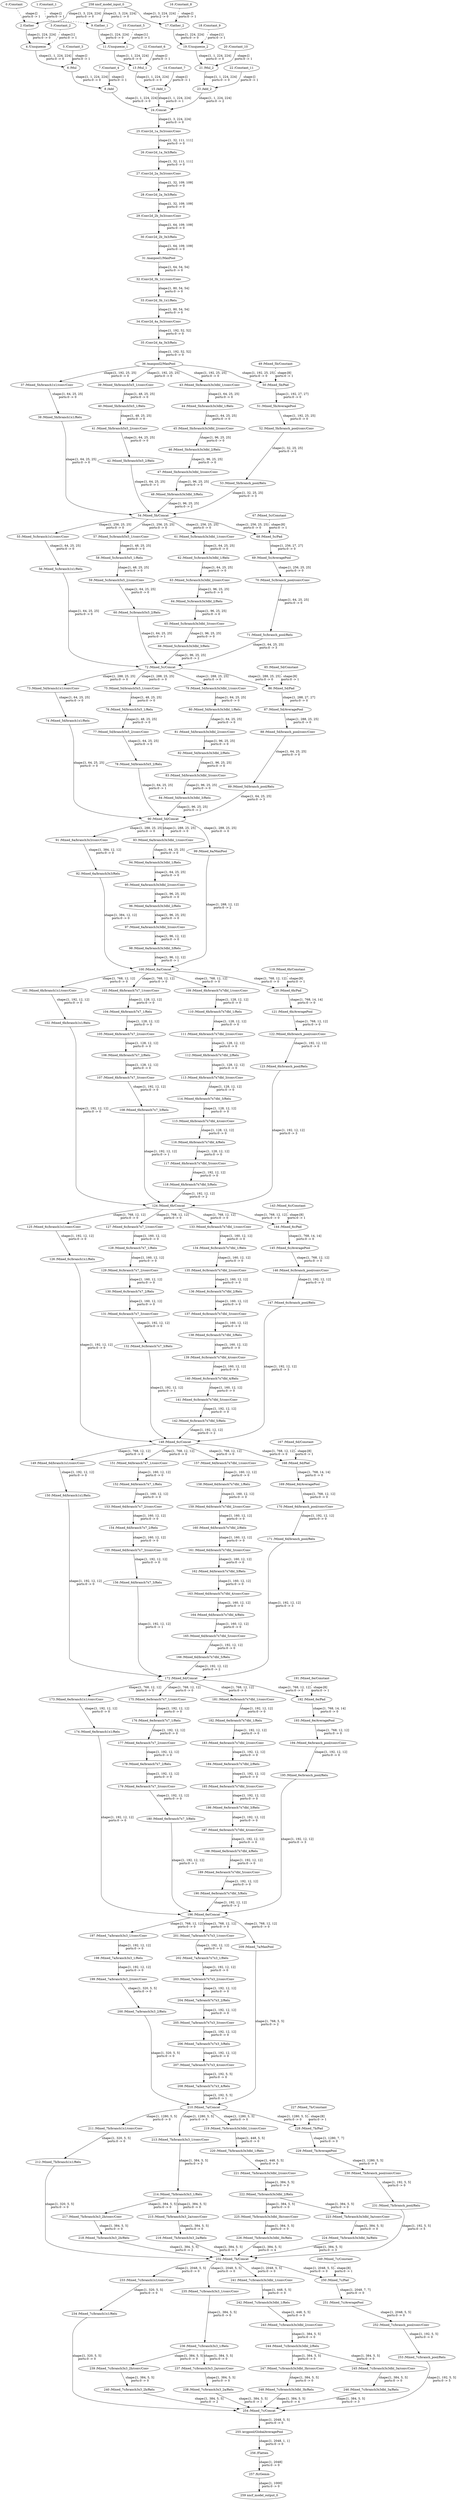 strict digraph  {
"0 /Constant" [id=0, type=Constant];
"1 /Constant_1" [id=1, type=Constant];
"2 /Gather" [id=2, type=Gather];
"3 /Constant_2" [id=3, type=Constant];
"4 /Unsqueeze" [id=4, type=Unsqueeze];
"5 /Constant_3" [id=5, type=Constant];
"6 /Mul" [id=6, type=Mul];
"7 /Constant_4" [id=7, type=Constant];
"8 /Add" [id=8, type=Add];
"9 /Gather_1" [id=9, type=Gather];
"10 /Constant_5" [id=10, type=Constant];
"11 /Unsqueeze_1" [id=11, type=Unsqueeze];
"12 /Constant_6" [id=12, type=Constant];
"13 /Mul_1" [id=13, type=Mul];
"14 /Constant_7" [id=14, type=Constant];
"15 /Add_1" [id=15, type=Add];
"16 /Constant_8" [id=16, type=Constant];
"17 /Gather_2" [id=17, type=Gather];
"18 /Constant_9" [id=18, type=Constant];
"19 /Unsqueeze_2" [id=19, type=Unsqueeze];
"20 /Constant_10" [id=20, type=Constant];
"21 /Mul_2" [id=21, type=Mul];
"22 /Constant_11" [id=22, type=Constant];
"23 /Add_2" [id=23, type=Add];
"24 /Concat" [id=24, type=Concat];
"25 /Conv2d_1a_3x3/conv/Conv" [id=25, type=Conv];
"26 /Conv2d_1a_3x3/Relu" [id=26, type=Relu];
"27 /Conv2d_2a_3x3/conv/Conv" [id=27, type=Conv];
"28 /Conv2d_2a_3x3/Relu" [id=28, type=Relu];
"29 /Conv2d_2b_3x3/conv/Conv" [id=29, type=Conv];
"30 /Conv2d_2b_3x3/Relu" [id=30, type=Relu];
"31 /maxpool1/MaxPool" [id=31, type=MaxPool];
"32 /Conv2d_3b_1x1/conv/Conv" [id=32, type=Conv];
"33 /Conv2d_3b_1x1/Relu" [id=33, type=Relu];
"34 /Conv2d_4a_3x3/conv/Conv" [id=34, type=Conv];
"35 /Conv2d_4a_3x3/Relu" [id=35, type=Relu];
"36 /maxpool2/MaxPool" [id=36, type=MaxPool];
"37 /Mixed_5b/branch1x1/conv/Conv" [id=37, type=Conv];
"38 /Mixed_5b/branch1x1/Relu" [id=38, type=Relu];
"39 /Mixed_5b/branch5x5_1/conv/Conv" [id=39, type=Conv];
"40 /Mixed_5b/branch5x5_1/Relu" [id=40, type=Relu];
"41 /Mixed_5b/branch5x5_2/conv/Conv" [id=41, type=Conv];
"42 /Mixed_5b/branch5x5_2/Relu" [id=42, type=Relu];
"43 /Mixed_5b/branch3x3dbl_1/conv/Conv" [id=43, type=Conv];
"44 /Mixed_5b/branch3x3dbl_1/Relu" [id=44, type=Relu];
"45 /Mixed_5b/branch3x3dbl_2/conv/Conv" [id=45, type=Conv];
"46 /Mixed_5b/branch3x3dbl_2/Relu" [id=46, type=Relu];
"47 /Mixed_5b/branch3x3dbl_3/conv/Conv" [id=47, type=Conv];
"48 /Mixed_5b/branch3x3dbl_3/Relu" [id=48, type=Relu];
"49 /Mixed_5b/Constant" [id=49, type=Constant];
"50 /Mixed_5b/Pad" [id=50, type=Pad];
"51 /Mixed_5b/AveragePool" [id=51, type=AveragePool];
"52 /Mixed_5b/branch_pool/conv/Conv" [id=52, type=Conv];
"53 /Mixed_5b/branch_pool/Relu" [id=53, type=Relu];
"54 /Mixed_5b/Concat" [id=54, type=Concat];
"55 /Mixed_5c/branch1x1/conv/Conv" [id=55, type=Conv];
"56 /Mixed_5c/branch1x1/Relu" [id=56, type=Relu];
"57 /Mixed_5c/branch5x5_1/conv/Conv" [id=57, type=Conv];
"58 /Mixed_5c/branch5x5_1/Relu" [id=58, type=Relu];
"59 /Mixed_5c/branch5x5_2/conv/Conv" [id=59, type=Conv];
"60 /Mixed_5c/branch5x5_2/Relu" [id=60, type=Relu];
"61 /Mixed_5c/branch3x3dbl_1/conv/Conv" [id=61, type=Conv];
"62 /Mixed_5c/branch3x3dbl_1/Relu" [id=62, type=Relu];
"63 /Mixed_5c/branch3x3dbl_2/conv/Conv" [id=63, type=Conv];
"64 /Mixed_5c/branch3x3dbl_2/Relu" [id=64, type=Relu];
"65 /Mixed_5c/branch3x3dbl_3/conv/Conv" [id=65, type=Conv];
"66 /Mixed_5c/branch3x3dbl_3/Relu" [id=66, type=Relu];
"67 /Mixed_5c/Constant" [id=67, type=Constant];
"68 /Mixed_5c/Pad" [id=68, type=Pad];
"69 /Mixed_5c/AveragePool" [id=69, type=AveragePool];
"70 /Mixed_5c/branch_pool/conv/Conv" [id=70, type=Conv];
"71 /Mixed_5c/branch_pool/Relu" [id=71, type=Relu];
"72 /Mixed_5c/Concat" [id=72, type=Concat];
"73 /Mixed_5d/branch1x1/conv/Conv" [id=73, type=Conv];
"74 /Mixed_5d/branch1x1/Relu" [id=74, type=Relu];
"75 /Mixed_5d/branch5x5_1/conv/Conv" [id=75, type=Conv];
"76 /Mixed_5d/branch5x5_1/Relu" [id=76, type=Relu];
"77 /Mixed_5d/branch5x5_2/conv/Conv" [id=77, type=Conv];
"78 /Mixed_5d/branch5x5_2/Relu" [id=78, type=Relu];
"79 /Mixed_5d/branch3x3dbl_1/conv/Conv" [id=79, type=Conv];
"80 /Mixed_5d/branch3x3dbl_1/Relu" [id=80, type=Relu];
"81 /Mixed_5d/branch3x3dbl_2/conv/Conv" [id=81, type=Conv];
"82 /Mixed_5d/branch3x3dbl_2/Relu" [id=82, type=Relu];
"83 /Mixed_5d/branch3x3dbl_3/conv/Conv" [id=83, type=Conv];
"84 /Mixed_5d/branch3x3dbl_3/Relu" [id=84, type=Relu];
"85 /Mixed_5d/Constant" [id=85, type=Constant];
"86 /Mixed_5d/Pad" [id=86, type=Pad];
"87 /Mixed_5d/AveragePool" [id=87, type=AveragePool];
"88 /Mixed_5d/branch_pool/conv/Conv" [id=88, type=Conv];
"89 /Mixed_5d/branch_pool/Relu" [id=89, type=Relu];
"90 /Mixed_5d/Concat" [id=90, type=Concat];
"91 /Mixed_6a/branch3x3/conv/Conv" [id=91, type=Conv];
"92 /Mixed_6a/branch3x3/Relu" [id=92, type=Relu];
"93 /Mixed_6a/branch3x3dbl_1/conv/Conv" [id=93, type=Conv];
"94 /Mixed_6a/branch3x3dbl_1/Relu" [id=94, type=Relu];
"95 /Mixed_6a/branch3x3dbl_2/conv/Conv" [id=95, type=Conv];
"96 /Mixed_6a/branch3x3dbl_2/Relu" [id=96, type=Relu];
"97 /Mixed_6a/branch3x3dbl_3/conv/Conv" [id=97, type=Conv];
"98 /Mixed_6a/branch3x3dbl_3/Relu" [id=98, type=Relu];
"99 /Mixed_6a/MaxPool" [id=99, type=MaxPool];
"100 /Mixed_6a/Concat" [id=100, type=Concat];
"101 /Mixed_6b/branch1x1/conv/Conv" [id=101, type=Conv];
"102 /Mixed_6b/branch1x1/Relu" [id=102, type=Relu];
"103 /Mixed_6b/branch7x7_1/conv/Conv" [id=103, type=Conv];
"104 /Mixed_6b/branch7x7_1/Relu" [id=104, type=Relu];
"105 /Mixed_6b/branch7x7_2/conv/Conv" [id=105, type=Conv];
"106 /Mixed_6b/branch7x7_2/Relu" [id=106, type=Relu];
"107 /Mixed_6b/branch7x7_3/conv/Conv" [id=107, type=Conv];
"108 /Mixed_6b/branch7x7_3/Relu" [id=108, type=Relu];
"109 /Mixed_6b/branch7x7dbl_1/conv/Conv" [id=109, type=Conv];
"110 /Mixed_6b/branch7x7dbl_1/Relu" [id=110, type=Relu];
"111 /Mixed_6b/branch7x7dbl_2/conv/Conv" [id=111, type=Conv];
"112 /Mixed_6b/branch7x7dbl_2/Relu" [id=112, type=Relu];
"113 /Mixed_6b/branch7x7dbl_3/conv/Conv" [id=113, type=Conv];
"114 /Mixed_6b/branch7x7dbl_3/Relu" [id=114, type=Relu];
"115 /Mixed_6b/branch7x7dbl_4/conv/Conv" [id=115, type=Conv];
"116 /Mixed_6b/branch7x7dbl_4/Relu" [id=116, type=Relu];
"117 /Mixed_6b/branch7x7dbl_5/conv/Conv" [id=117, type=Conv];
"118 /Mixed_6b/branch7x7dbl_5/Relu" [id=118, type=Relu];
"119 /Mixed_6b/Constant" [id=119, type=Constant];
"120 /Mixed_6b/Pad" [id=120, type=Pad];
"121 /Mixed_6b/AveragePool" [id=121, type=AveragePool];
"122 /Mixed_6b/branch_pool/conv/Conv" [id=122, type=Conv];
"123 /Mixed_6b/branch_pool/Relu" [id=123, type=Relu];
"124 /Mixed_6b/Concat" [id=124, type=Concat];
"125 /Mixed_6c/branch1x1/conv/Conv" [id=125, type=Conv];
"126 /Mixed_6c/branch1x1/Relu" [id=126, type=Relu];
"127 /Mixed_6c/branch7x7_1/conv/Conv" [id=127, type=Conv];
"128 /Mixed_6c/branch7x7_1/Relu" [id=128, type=Relu];
"129 /Mixed_6c/branch7x7_2/conv/Conv" [id=129, type=Conv];
"130 /Mixed_6c/branch7x7_2/Relu" [id=130, type=Relu];
"131 /Mixed_6c/branch7x7_3/conv/Conv" [id=131, type=Conv];
"132 /Mixed_6c/branch7x7_3/Relu" [id=132, type=Relu];
"133 /Mixed_6c/branch7x7dbl_1/conv/Conv" [id=133, type=Conv];
"134 /Mixed_6c/branch7x7dbl_1/Relu" [id=134, type=Relu];
"135 /Mixed_6c/branch7x7dbl_2/conv/Conv" [id=135, type=Conv];
"136 /Mixed_6c/branch7x7dbl_2/Relu" [id=136, type=Relu];
"137 /Mixed_6c/branch7x7dbl_3/conv/Conv" [id=137, type=Conv];
"138 /Mixed_6c/branch7x7dbl_3/Relu" [id=138, type=Relu];
"139 /Mixed_6c/branch7x7dbl_4/conv/Conv" [id=139, type=Conv];
"140 /Mixed_6c/branch7x7dbl_4/Relu" [id=140, type=Relu];
"141 /Mixed_6c/branch7x7dbl_5/conv/Conv" [id=141, type=Conv];
"142 /Mixed_6c/branch7x7dbl_5/Relu" [id=142, type=Relu];
"143 /Mixed_6c/Constant" [id=143, type=Constant];
"144 /Mixed_6c/Pad" [id=144, type=Pad];
"145 /Mixed_6c/AveragePool" [id=145, type=AveragePool];
"146 /Mixed_6c/branch_pool/conv/Conv" [id=146, type=Conv];
"147 /Mixed_6c/branch_pool/Relu" [id=147, type=Relu];
"148 /Mixed_6c/Concat" [id=148, type=Concat];
"149 /Mixed_6d/branch1x1/conv/Conv" [id=149, type=Conv];
"150 /Mixed_6d/branch1x1/Relu" [id=150, type=Relu];
"151 /Mixed_6d/branch7x7_1/conv/Conv" [id=151, type=Conv];
"152 /Mixed_6d/branch7x7_1/Relu" [id=152, type=Relu];
"153 /Mixed_6d/branch7x7_2/conv/Conv" [id=153, type=Conv];
"154 /Mixed_6d/branch7x7_2/Relu" [id=154, type=Relu];
"155 /Mixed_6d/branch7x7_3/conv/Conv" [id=155, type=Conv];
"156 /Mixed_6d/branch7x7_3/Relu" [id=156, type=Relu];
"157 /Mixed_6d/branch7x7dbl_1/conv/Conv" [id=157, type=Conv];
"158 /Mixed_6d/branch7x7dbl_1/Relu" [id=158, type=Relu];
"159 /Mixed_6d/branch7x7dbl_2/conv/Conv" [id=159, type=Conv];
"160 /Mixed_6d/branch7x7dbl_2/Relu" [id=160, type=Relu];
"161 /Mixed_6d/branch7x7dbl_3/conv/Conv" [id=161, type=Conv];
"162 /Mixed_6d/branch7x7dbl_3/Relu" [id=162, type=Relu];
"163 /Mixed_6d/branch7x7dbl_4/conv/Conv" [id=163, type=Conv];
"164 /Mixed_6d/branch7x7dbl_4/Relu" [id=164, type=Relu];
"165 /Mixed_6d/branch7x7dbl_5/conv/Conv" [id=165, type=Conv];
"166 /Mixed_6d/branch7x7dbl_5/Relu" [id=166, type=Relu];
"167 /Mixed_6d/Constant" [id=167, type=Constant];
"168 /Mixed_6d/Pad" [id=168, type=Pad];
"169 /Mixed_6d/AveragePool" [id=169, type=AveragePool];
"170 /Mixed_6d/branch_pool/conv/Conv" [id=170, type=Conv];
"171 /Mixed_6d/branch_pool/Relu" [id=171, type=Relu];
"172 /Mixed_6d/Concat" [id=172, type=Concat];
"173 /Mixed_6e/branch1x1/conv/Conv" [id=173, type=Conv];
"174 /Mixed_6e/branch1x1/Relu" [id=174, type=Relu];
"175 /Mixed_6e/branch7x7_1/conv/Conv" [id=175, type=Conv];
"176 /Mixed_6e/branch7x7_1/Relu" [id=176, type=Relu];
"177 /Mixed_6e/branch7x7_2/conv/Conv" [id=177, type=Conv];
"178 /Mixed_6e/branch7x7_2/Relu" [id=178, type=Relu];
"179 /Mixed_6e/branch7x7_3/conv/Conv" [id=179, type=Conv];
"180 /Mixed_6e/branch7x7_3/Relu" [id=180, type=Relu];
"181 /Mixed_6e/branch7x7dbl_1/conv/Conv" [id=181, type=Conv];
"182 /Mixed_6e/branch7x7dbl_1/Relu" [id=182, type=Relu];
"183 /Mixed_6e/branch7x7dbl_2/conv/Conv" [id=183, type=Conv];
"184 /Mixed_6e/branch7x7dbl_2/Relu" [id=184, type=Relu];
"185 /Mixed_6e/branch7x7dbl_3/conv/Conv" [id=185, type=Conv];
"186 /Mixed_6e/branch7x7dbl_3/Relu" [id=186, type=Relu];
"187 /Mixed_6e/branch7x7dbl_4/conv/Conv" [id=187, type=Conv];
"188 /Mixed_6e/branch7x7dbl_4/Relu" [id=188, type=Relu];
"189 /Mixed_6e/branch7x7dbl_5/conv/Conv" [id=189, type=Conv];
"190 /Mixed_6e/branch7x7dbl_5/Relu" [id=190, type=Relu];
"191 /Mixed_6e/Constant" [id=191, type=Constant];
"192 /Mixed_6e/Pad" [id=192, type=Pad];
"193 /Mixed_6e/AveragePool" [id=193, type=AveragePool];
"194 /Mixed_6e/branch_pool/conv/Conv" [id=194, type=Conv];
"195 /Mixed_6e/branch_pool/Relu" [id=195, type=Relu];
"196 /Mixed_6e/Concat" [id=196, type=Concat];
"197 /Mixed_7a/branch3x3_1/conv/Conv" [id=197, type=Conv];
"198 /Mixed_7a/branch3x3_1/Relu" [id=198, type=Relu];
"199 /Mixed_7a/branch3x3_2/conv/Conv" [id=199, type=Conv];
"200 /Mixed_7a/branch3x3_2/Relu" [id=200, type=Relu];
"201 /Mixed_7a/branch7x7x3_1/conv/Conv" [id=201, type=Conv];
"202 /Mixed_7a/branch7x7x3_1/Relu" [id=202, type=Relu];
"203 /Mixed_7a/branch7x7x3_2/conv/Conv" [id=203, type=Conv];
"204 /Mixed_7a/branch7x7x3_2/Relu" [id=204, type=Relu];
"205 /Mixed_7a/branch7x7x3_3/conv/Conv" [id=205, type=Conv];
"206 /Mixed_7a/branch7x7x3_3/Relu" [id=206, type=Relu];
"207 /Mixed_7a/branch7x7x3_4/conv/Conv" [id=207, type=Conv];
"208 /Mixed_7a/branch7x7x3_4/Relu" [id=208, type=Relu];
"209 /Mixed_7a/MaxPool" [id=209, type=MaxPool];
"210 /Mixed_7a/Concat" [id=210, type=Concat];
"211 /Mixed_7b/branch1x1/conv/Conv" [id=211, type=Conv];
"212 /Mixed_7b/branch1x1/Relu" [id=212, type=Relu];
"213 /Mixed_7b/branch3x3_1/conv/Conv" [id=213, type=Conv];
"214 /Mixed_7b/branch3x3_1/Relu" [id=214, type=Relu];
"215 /Mixed_7b/branch3x3_2a/conv/Conv" [id=215, type=Conv];
"216 /Mixed_7b/branch3x3_2a/Relu" [id=216, type=Relu];
"217 /Mixed_7b/branch3x3_2b/conv/Conv" [id=217, type=Conv];
"218 /Mixed_7b/branch3x3_2b/Relu" [id=218, type=Relu];
"219 /Mixed_7b/branch3x3dbl_1/conv/Conv" [id=219, type=Conv];
"220 /Mixed_7b/branch3x3dbl_1/Relu" [id=220, type=Relu];
"221 /Mixed_7b/branch3x3dbl_2/conv/Conv" [id=221, type=Conv];
"222 /Mixed_7b/branch3x3dbl_2/Relu" [id=222, type=Relu];
"223 /Mixed_7b/branch3x3dbl_3a/conv/Conv" [id=223, type=Conv];
"224 /Mixed_7b/branch3x3dbl_3a/Relu" [id=224, type=Relu];
"225 /Mixed_7b/branch3x3dbl_3b/conv/Conv" [id=225, type=Conv];
"226 /Mixed_7b/branch3x3dbl_3b/Relu" [id=226, type=Relu];
"227 /Mixed_7b/Constant" [id=227, type=Constant];
"228 /Mixed_7b/Pad" [id=228, type=Pad];
"229 /Mixed_7b/AveragePool" [id=229, type=AveragePool];
"230 /Mixed_7b/branch_pool/conv/Conv" [id=230, type=Conv];
"231 /Mixed_7b/branch_pool/Relu" [id=231, type=Relu];
"232 /Mixed_7b/Concat" [id=232, type=Concat];
"233 /Mixed_7c/branch1x1/conv/Conv" [id=233, type=Conv];
"234 /Mixed_7c/branch1x1/Relu" [id=234, type=Relu];
"235 /Mixed_7c/branch3x3_1/conv/Conv" [id=235, type=Conv];
"236 /Mixed_7c/branch3x3_1/Relu" [id=236, type=Relu];
"237 /Mixed_7c/branch3x3_2a/conv/Conv" [id=237, type=Conv];
"238 /Mixed_7c/branch3x3_2a/Relu" [id=238, type=Relu];
"239 /Mixed_7c/branch3x3_2b/conv/Conv" [id=239, type=Conv];
"240 /Mixed_7c/branch3x3_2b/Relu" [id=240, type=Relu];
"241 /Mixed_7c/branch3x3dbl_1/conv/Conv" [id=241, type=Conv];
"242 /Mixed_7c/branch3x3dbl_1/Relu" [id=242, type=Relu];
"243 /Mixed_7c/branch3x3dbl_2/conv/Conv" [id=243, type=Conv];
"244 /Mixed_7c/branch3x3dbl_2/Relu" [id=244, type=Relu];
"245 /Mixed_7c/branch3x3dbl_3a/conv/Conv" [id=245, type=Conv];
"246 /Mixed_7c/branch3x3dbl_3a/Relu" [id=246, type=Relu];
"247 /Mixed_7c/branch3x3dbl_3b/conv/Conv" [id=247, type=Conv];
"248 /Mixed_7c/branch3x3dbl_3b/Relu" [id=248, type=Relu];
"249 /Mixed_7c/Constant" [id=249, type=Constant];
"250 /Mixed_7c/Pad" [id=250, type=Pad];
"251 /Mixed_7c/AveragePool" [id=251, type=AveragePool];
"252 /Mixed_7c/branch_pool/conv/Conv" [id=252, type=Conv];
"253 /Mixed_7c/branch_pool/Relu" [id=253, type=Relu];
"254 /Mixed_7c/Concat" [id=254, type=Concat];
"255 /avgpool/GlobalAveragePool" [id=255, type=GlobalAveragePool];
"256 /Flatten" [id=256, type=Flatten];
"257 /fc/Gemm" [id=257, type=Gemm];
"258 nncf_model_input_0" [id=258, type=nncf_model_input];
"259 nncf_model_output_0" [id=259, type=nncf_model_output];
"0 /Constant" -> "2 /Gather"  [label="shape:[]\nports:0 -> 1", style=dashed];
"1 /Constant_1" -> "9 /Gather_1"  [label="shape:[]\nports:0 -> 1", style=dashed];
"2 /Gather" -> "4 /Unsqueeze"  [label="shape:[1, 224, 224]\nports:0 -> 0", style=solid];
"3 /Constant_2" -> "4 /Unsqueeze"  [label="shape:[1]\nports:0 -> 1", style=dashed];
"4 /Unsqueeze" -> "6 /Mul"  [label="shape:[1, 1, 224, 224]\nports:0 -> 0", style=solid];
"5 /Constant_3" -> "6 /Mul"  [label="shape:[]\nports:0 -> 1", style=solid];
"6 /Mul" -> "8 /Add"  [label="shape:[1, 1, 224, 224]\nports:0 -> 0", style=solid];
"7 /Constant_4" -> "8 /Add"  [label="shape:[]\nports:0 -> 1", style=solid];
"8 /Add" -> "24 /Concat"  [label="shape:[1, 1, 224, 224]\nports:0 -> 0", style=solid];
"9 /Gather_1" -> "11 /Unsqueeze_1"  [label="shape:[1, 224, 224]\nports:0 -> 0", style=solid];
"10 /Constant_5" -> "11 /Unsqueeze_1"  [label="shape:[1]\nports:0 -> 1", style=dashed];
"11 /Unsqueeze_1" -> "13 /Mul_1"  [label="shape:[1, 1, 224, 224]\nports:0 -> 0", style=solid];
"12 /Constant_6" -> "13 /Mul_1"  [label="shape:[]\nports:0 -> 1", style=solid];
"13 /Mul_1" -> "15 /Add_1"  [label="shape:[1, 1, 224, 224]\nports:0 -> 0", style=solid];
"14 /Constant_7" -> "15 /Add_1"  [label="shape:[]\nports:0 -> 1", style=solid];
"15 /Add_1" -> "24 /Concat"  [label="shape:[1, 1, 224, 224]\nports:0 -> 1", style=solid];
"16 /Constant_8" -> "17 /Gather_2"  [label="shape:[]\nports:0 -> 1", style=dashed];
"17 /Gather_2" -> "19 /Unsqueeze_2"  [label="shape:[1, 224, 224]\nports:0 -> 0", style=solid];
"18 /Constant_9" -> "19 /Unsqueeze_2"  [label="shape:[1]\nports:0 -> 1", style=dashed];
"19 /Unsqueeze_2" -> "21 /Mul_2"  [label="shape:[1, 1, 224, 224]\nports:0 -> 0", style=solid];
"20 /Constant_10" -> "21 /Mul_2"  [label="shape:[]\nports:0 -> 1", style=solid];
"21 /Mul_2" -> "23 /Add_2"  [label="shape:[1, 1, 224, 224]\nports:0 -> 0", style=solid];
"22 /Constant_11" -> "23 /Add_2"  [label="shape:[]\nports:0 -> 1", style=solid];
"23 /Add_2" -> "24 /Concat"  [label="shape:[1, 1, 224, 224]\nports:0 -> 2", style=solid];
"24 /Concat" -> "25 /Conv2d_1a_3x3/conv/Conv"  [label="shape:[1, 3, 224, 224]\nports:0 -> 0", style=solid];
"25 /Conv2d_1a_3x3/conv/Conv" -> "26 /Conv2d_1a_3x3/Relu"  [label="shape:[1, 32, 111, 111]\nports:0 -> 0", style=solid];
"26 /Conv2d_1a_3x3/Relu" -> "27 /Conv2d_2a_3x3/conv/Conv"  [label="shape:[1, 32, 111, 111]\nports:0 -> 0", style=solid];
"27 /Conv2d_2a_3x3/conv/Conv" -> "28 /Conv2d_2a_3x3/Relu"  [label="shape:[1, 32, 109, 109]\nports:0 -> 0", style=solid];
"28 /Conv2d_2a_3x3/Relu" -> "29 /Conv2d_2b_3x3/conv/Conv"  [label="shape:[1, 32, 109, 109]\nports:0 -> 0", style=solid];
"29 /Conv2d_2b_3x3/conv/Conv" -> "30 /Conv2d_2b_3x3/Relu"  [label="shape:[1, 64, 109, 109]\nports:0 -> 0", style=solid];
"30 /Conv2d_2b_3x3/Relu" -> "31 /maxpool1/MaxPool"  [label="shape:[1, 64, 109, 109]\nports:0 -> 0", style=solid];
"31 /maxpool1/MaxPool" -> "32 /Conv2d_3b_1x1/conv/Conv"  [label="shape:[1, 64, 54, 54]\nports:0 -> 0", style=solid];
"32 /Conv2d_3b_1x1/conv/Conv" -> "33 /Conv2d_3b_1x1/Relu"  [label="shape:[1, 80, 54, 54]\nports:0 -> 0", style=solid];
"33 /Conv2d_3b_1x1/Relu" -> "34 /Conv2d_4a_3x3/conv/Conv"  [label="shape:[1, 80, 54, 54]\nports:0 -> 0", style=solid];
"34 /Conv2d_4a_3x3/conv/Conv" -> "35 /Conv2d_4a_3x3/Relu"  [label="shape:[1, 192, 52, 52]\nports:0 -> 0", style=solid];
"35 /Conv2d_4a_3x3/Relu" -> "36 /maxpool2/MaxPool"  [label="shape:[1, 192, 52, 52]\nports:0 -> 0", style=solid];
"36 /maxpool2/MaxPool" -> "37 /Mixed_5b/branch1x1/conv/Conv"  [label="shape:[1, 192, 25, 25]\nports:0 -> 0", style=solid];
"36 /maxpool2/MaxPool" -> "39 /Mixed_5b/branch5x5_1/conv/Conv"  [label="shape:[1, 192, 25, 25]\nports:0 -> 0", style=solid];
"36 /maxpool2/MaxPool" -> "43 /Mixed_5b/branch3x3dbl_1/conv/Conv"  [label="shape:[1, 192, 25, 25]\nports:0 -> 0", style=solid];
"36 /maxpool2/MaxPool" -> "50 /Mixed_5b/Pad"  [label="shape:[1, 192, 25, 25]\nports:0 -> 0", style=solid];
"37 /Mixed_5b/branch1x1/conv/Conv" -> "38 /Mixed_5b/branch1x1/Relu"  [label="shape:[1, 64, 25, 25]\nports:0 -> 0", style=solid];
"38 /Mixed_5b/branch1x1/Relu" -> "54 /Mixed_5b/Concat"  [label="shape:[1, 64, 25, 25]\nports:0 -> 0", style=solid];
"39 /Mixed_5b/branch5x5_1/conv/Conv" -> "40 /Mixed_5b/branch5x5_1/Relu"  [label="shape:[1, 48, 25, 25]\nports:0 -> 0", style=solid];
"40 /Mixed_5b/branch5x5_1/Relu" -> "41 /Mixed_5b/branch5x5_2/conv/Conv"  [label="shape:[1, 48, 25, 25]\nports:0 -> 0", style=solid];
"41 /Mixed_5b/branch5x5_2/conv/Conv" -> "42 /Mixed_5b/branch5x5_2/Relu"  [label="shape:[1, 64, 25, 25]\nports:0 -> 0", style=solid];
"42 /Mixed_5b/branch5x5_2/Relu" -> "54 /Mixed_5b/Concat"  [label="shape:[1, 64, 25, 25]\nports:0 -> 1", style=solid];
"43 /Mixed_5b/branch3x3dbl_1/conv/Conv" -> "44 /Mixed_5b/branch3x3dbl_1/Relu"  [label="shape:[1, 64, 25, 25]\nports:0 -> 0", style=solid];
"44 /Mixed_5b/branch3x3dbl_1/Relu" -> "45 /Mixed_5b/branch3x3dbl_2/conv/Conv"  [label="shape:[1, 64, 25, 25]\nports:0 -> 0", style=solid];
"45 /Mixed_5b/branch3x3dbl_2/conv/Conv" -> "46 /Mixed_5b/branch3x3dbl_2/Relu"  [label="shape:[1, 96, 25, 25]\nports:0 -> 0", style=solid];
"46 /Mixed_5b/branch3x3dbl_2/Relu" -> "47 /Mixed_5b/branch3x3dbl_3/conv/Conv"  [label="shape:[1, 96, 25, 25]\nports:0 -> 0", style=solid];
"47 /Mixed_5b/branch3x3dbl_3/conv/Conv" -> "48 /Mixed_5b/branch3x3dbl_3/Relu"  [label="shape:[1, 96, 25, 25]\nports:0 -> 0", style=solid];
"48 /Mixed_5b/branch3x3dbl_3/Relu" -> "54 /Mixed_5b/Concat"  [label="shape:[1, 96, 25, 25]\nports:0 -> 2", style=solid];
"49 /Mixed_5b/Constant" -> "50 /Mixed_5b/Pad"  [label="shape:[8]\nports:0 -> 1", style=dashed];
"50 /Mixed_5b/Pad" -> "51 /Mixed_5b/AveragePool"  [label="shape:[1, 192, 27, 27]\nports:0 -> 0", style=solid];
"51 /Mixed_5b/AveragePool" -> "52 /Mixed_5b/branch_pool/conv/Conv"  [label="shape:[1, 192, 25, 25]\nports:0 -> 0", style=solid];
"52 /Mixed_5b/branch_pool/conv/Conv" -> "53 /Mixed_5b/branch_pool/Relu"  [label="shape:[1, 32, 25, 25]\nports:0 -> 0", style=solid];
"53 /Mixed_5b/branch_pool/Relu" -> "54 /Mixed_5b/Concat"  [label="shape:[1, 32, 25, 25]\nports:0 -> 3", style=solid];
"54 /Mixed_5b/Concat" -> "55 /Mixed_5c/branch1x1/conv/Conv"  [label="shape:[1, 256, 25, 25]\nports:0 -> 0", style=solid];
"54 /Mixed_5b/Concat" -> "57 /Mixed_5c/branch5x5_1/conv/Conv"  [label="shape:[1, 256, 25, 25]\nports:0 -> 0", style=solid];
"54 /Mixed_5b/Concat" -> "61 /Mixed_5c/branch3x3dbl_1/conv/Conv"  [label="shape:[1, 256, 25, 25]\nports:0 -> 0", style=solid];
"54 /Mixed_5b/Concat" -> "68 /Mixed_5c/Pad"  [label="shape:[1, 256, 25, 25]\nports:0 -> 0", style=solid];
"55 /Mixed_5c/branch1x1/conv/Conv" -> "56 /Mixed_5c/branch1x1/Relu"  [label="shape:[1, 64, 25, 25]\nports:0 -> 0", style=solid];
"56 /Mixed_5c/branch1x1/Relu" -> "72 /Mixed_5c/Concat"  [label="shape:[1, 64, 25, 25]\nports:0 -> 0", style=solid];
"57 /Mixed_5c/branch5x5_1/conv/Conv" -> "58 /Mixed_5c/branch5x5_1/Relu"  [label="shape:[1, 48, 25, 25]\nports:0 -> 0", style=solid];
"58 /Mixed_5c/branch5x5_1/Relu" -> "59 /Mixed_5c/branch5x5_2/conv/Conv"  [label="shape:[1, 48, 25, 25]\nports:0 -> 0", style=solid];
"59 /Mixed_5c/branch5x5_2/conv/Conv" -> "60 /Mixed_5c/branch5x5_2/Relu"  [label="shape:[1, 64, 25, 25]\nports:0 -> 0", style=solid];
"60 /Mixed_5c/branch5x5_2/Relu" -> "72 /Mixed_5c/Concat"  [label="shape:[1, 64, 25, 25]\nports:0 -> 1", style=solid];
"61 /Mixed_5c/branch3x3dbl_1/conv/Conv" -> "62 /Mixed_5c/branch3x3dbl_1/Relu"  [label="shape:[1, 64, 25, 25]\nports:0 -> 0", style=solid];
"62 /Mixed_5c/branch3x3dbl_1/Relu" -> "63 /Mixed_5c/branch3x3dbl_2/conv/Conv"  [label="shape:[1, 64, 25, 25]\nports:0 -> 0", style=solid];
"63 /Mixed_5c/branch3x3dbl_2/conv/Conv" -> "64 /Mixed_5c/branch3x3dbl_2/Relu"  [label="shape:[1, 96, 25, 25]\nports:0 -> 0", style=solid];
"64 /Mixed_5c/branch3x3dbl_2/Relu" -> "65 /Mixed_5c/branch3x3dbl_3/conv/Conv"  [label="shape:[1, 96, 25, 25]\nports:0 -> 0", style=solid];
"65 /Mixed_5c/branch3x3dbl_3/conv/Conv" -> "66 /Mixed_5c/branch3x3dbl_3/Relu"  [label="shape:[1, 96, 25, 25]\nports:0 -> 0", style=solid];
"66 /Mixed_5c/branch3x3dbl_3/Relu" -> "72 /Mixed_5c/Concat"  [label="shape:[1, 96, 25, 25]\nports:0 -> 2", style=solid];
"67 /Mixed_5c/Constant" -> "68 /Mixed_5c/Pad"  [label="shape:[8]\nports:0 -> 1", style=dashed];
"68 /Mixed_5c/Pad" -> "69 /Mixed_5c/AveragePool"  [label="shape:[1, 256, 27, 27]\nports:0 -> 0", style=solid];
"69 /Mixed_5c/AveragePool" -> "70 /Mixed_5c/branch_pool/conv/Conv"  [label="shape:[1, 256, 25, 25]\nports:0 -> 0", style=solid];
"70 /Mixed_5c/branch_pool/conv/Conv" -> "71 /Mixed_5c/branch_pool/Relu"  [label="shape:[1, 64, 25, 25]\nports:0 -> 0", style=solid];
"71 /Mixed_5c/branch_pool/Relu" -> "72 /Mixed_5c/Concat"  [label="shape:[1, 64, 25, 25]\nports:0 -> 3", style=solid];
"72 /Mixed_5c/Concat" -> "73 /Mixed_5d/branch1x1/conv/Conv"  [label="shape:[1, 288, 25, 25]\nports:0 -> 0", style=solid];
"72 /Mixed_5c/Concat" -> "75 /Mixed_5d/branch5x5_1/conv/Conv"  [label="shape:[1, 288, 25, 25]\nports:0 -> 0", style=solid];
"72 /Mixed_5c/Concat" -> "79 /Mixed_5d/branch3x3dbl_1/conv/Conv"  [label="shape:[1, 288, 25, 25]\nports:0 -> 0", style=solid];
"72 /Mixed_5c/Concat" -> "86 /Mixed_5d/Pad"  [label="shape:[1, 288, 25, 25]\nports:0 -> 0", style=solid];
"73 /Mixed_5d/branch1x1/conv/Conv" -> "74 /Mixed_5d/branch1x1/Relu"  [label="shape:[1, 64, 25, 25]\nports:0 -> 0", style=solid];
"74 /Mixed_5d/branch1x1/Relu" -> "90 /Mixed_5d/Concat"  [label="shape:[1, 64, 25, 25]\nports:0 -> 0", style=solid];
"75 /Mixed_5d/branch5x5_1/conv/Conv" -> "76 /Mixed_5d/branch5x5_1/Relu"  [label="shape:[1, 48, 25, 25]\nports:0 -> 0", style=solid];
"76 /Mixed_5d/branch5x5_1/Relu" -> "77 /Mixed_5d/branch5x5_2/conv/Conv"  [label="shape:[1, 48, 25, 25]\nports:0 -> 0", style=solid];
"77 /Mixed_5d/branch5x5_2/conv/Conv" -> "78 /Mixed_5d/branch5x5_2/Relu"  [label="shape:[1, 64, 25, 25]\nports:0 -> 0", style=solid];
"78 /Mixed_5d/branch5x5_2/Relu" -> "90 /Mixed_5d/Concat"  [label="shape:[1, 64, 25, 25]\nports:0 -> 1", style=solid];
"79 /Mixed_5d/branch3x3dbl_1/conv/Conv" -> "80 /Mixed_5d/branch3x3dbl_1/Relu"  [label="shape:[1, 64, 25, 25]\nports:0 -> 0", style=solid];
"80 /Mixed_5d/branch3x3dbl_1/Relu" -> "81 /Mixed_5d/branch3x3dbl_2/conv/Conv"  [label="shape:[1, 64, 25, 25]\nports:0 -> 0", style=solid];
"81 /Mixed_5d/branch3x3dbl_2/conv/Conv" -> "82 /Mixed_5d/branch3x3dbl_2/Relu"  [label="shape:[1, 96, 25, 25]\nports:0 -> 0", style=solid];
"82 /Mixed_5d/branch3x3dbl_2/Relu" -> "83 /Mixed_5d/branch3x3dbl_3/conv/Conv"  [label="shape:[1, 96, 25, 25]\nports:0 -> 0", style=solid];
"83 /Mixed_5d/branch3x3dbl_3/conv/Conv" -> "84 /Mixed_5d/branch3x3dbl_3/Relu"  [label="shape:[1, 96, 25, 25]\nports:0 -> 0", style=solid];
"84 /Mixed_5d/branch3x3dbl_3/Relu" -> "90 /Mixed_5d/Concat"  [label="shape:[1, 96, 25, 25]\nports:0 -> 2", style=solid];
"85 /Mixed_5d/Constant" -> "86 /Mixed_5d/Pad"  [label="shape:[8]\nports:0 -> 1", style=dashed];
"86 /Mixed_5d/Pad" -> "87 /Mixed_5d/AveragePool"  [label="shape:[1, 288, 27, 27]\nports:0 -> 0", style=solid];
"87 /Mixed_5d/AveragePool" -> "88 /Mixed_5d/branch_pool/conv/Conv"  [label="shape:[1, 288, 25, 25]\nports:0 -> 0", style=solid];
"88 /Mixed_5d/branch_pool/conv/Conv" -> "89 /Mixed_5d/branch_pool/Relu"  [label="shape:[1, 64, 25, 25]\nports:0 -> 0", style=solid];
"89 /Mixed_5d/branch_pool/Relu" -> "90 /Mixed_5d/Concat"  [label="shape:[1, 64, 25, 25]\nports:0 -> 3", style=solid];
"90 /Mixed_5d/Concat" -> "91 /Mixed_6a/branch3x3/conv/Conv"  [label="shape:[1, 288, 25, 25]\nports:0 -> 0", style=solid];
"90 /Mixed_5d/Concat" -> "93 /Mixed_6a/branch3x3dbl_1/conv/Conv"  [label="shape:[1, 288, 25, 25]\nports:0 -> 0", style=solid];
"90 /Mixed_5d/Concat" -> "99 /Mixed_6a/MaxPool"  [label="shape:[1, 288, 25, 25]\nports:0 -> 0", style=solid];
"91 /Mixed_6a/branch3x3/conv/Conv" -> "92 /Mixed_6a/branch3x3/Relu"  [label="shape:[1, 384, 12, 12]\nports:0 -> 0", style=solid];
"92 /Mixed_6a/branch3x3/Relu" -> "100 /Mixed_6a/Concat"  [label="shape:[1, 384, 12, 12]\nports:0 -> 0", style=solid];
"93 /Mixed_6a/branch3x3dbl_1/conv/Conv" -> "94 /Mixed_6a/branch3x3dbl_1/Relu"  [label="shape:[1, 64, 25, 25]\nports:0 -> 0", style=solid];
"94 /Mixed_6a/branch3x3dbl_1/Relu" -> "95 /Mixed_6a/branch3x3dbl_2/conv/Conv"  [label="shape:[1, 64, 25, 25]\nports:0 -> 0", style=solid];
"95 /Mixed_6a/branch3x3dbl_2/conv/Conv" -> "96 /Mixed_6a/branch3x3dbl_2/Relu"  [label="shape:[1, 96, 25, 25]\nports:0 -> 0", style=solid];
"96 /Mixed_6a/branch3x3dbl_2/Relu" -> "97 /Mixed_6a/branch3x3dbl_3/conv/Conv"  [label="shape:[1, 96, 25, 25]\nports:0 -> 0", style=solid];
"97 /Mixed_6a/branch3x3dbl_3/conv/Conv" -> "98 /Mixed_6a/branch3x3dbl_3/Relu"  [label="shape:[1, 96, 12, 12]\nports:0 -> 0", style=solid];
"98 /Mixed_6a/branch3x3dbl_3/Relu" -> "100 /Mixed_6a/Concat"  [label="shape:[1, 96, 12, 12]\nports:0 -> 1", style=solid];
"99 /Mixed_6a/MaxPool" -> "100 /Mixed_6a/Concat"  [label="shape:[1, 288, 12, 12]\nports:0 -> 2", style=solid];
"100 /Mixed_6a/Concat" -> "101 /Mixed_6b/branch1x1/conv/Conv"  [label="shape:[1, 768, 12, 12]\nports:0 -> 0", style=solid];
"100 /Mixed_6a/Concat" -> "103 /Mixed_6b/branch7x7_1/conv/Conv"  [label="shape:[1, 768, 12, 12]\nports:0 -> 0", style=solid];
"100 /Mixed_6a/Concat" -> "109 /Mixed_6b/branch7x7dbl_1/conv/Conv"  [label="shape:[1, 768, 12, 12]\nports:0 -> 0", style=solid];
"100 /Mixed_6a/Concat" -> "120 /Mixed_6b/Pad"  [label="shape:[1, 768, 12, 12]\nports:0 -> 0", style=solid];
"101 /Mixed_6b/branch1x1/conv/Conv" -> "102 /Mixed_6b/branch1x1/Relu"  [label="shape:[1, 192, 12, 12]\nports:0 -> 0", style=solid];
"102 /Mixed_6b/branch1x1/Relu" -> "124 /Mixed_6b/Concat"  [label="shape:[1, 192, 12, 12]\nports:0 -> 0", style=solid];
"103 /Mixed_6b/branch7x7_1/conv/Conv" -> "104 /Mixed_6b/branch7x7_1/Relu"  [label="shape:[1, 128, 12, 12]\nports:0 -> 0", style=solid];
"104 /Mixed_6b/branch7x7_1/Relu" -> "105 /Mixed_6b/branch7x7_2/conv/Conv"  [label="shape:[1, 128, 12, 12]\nports:0 -> 0", style=solid];
"105 /Mixed_6b/branch7x7_2/conv/Conv" -> "106 /Mixed_6b/branch7x7_2/Relu"  [label="shape:[1, 128, 12, 12]\nports:0 -> 0", style=solid];
"106 /Mixed_6b/branch7x7_2/Relu" -> "107 /Mixed_6b/branch7x7_3/conv/Conv"  [label="shape:[1, 128, 12, 12]\nports:0 -> 0", style=solid];
"107 /Mixed_6b/branch7x7_3/conv/Conv" -> "108 /Mixed_6b/branch7x7_3/Relu"  [label="shape:[1, 192, 12, 12]\nports:0 -> 0", style=solid];
"108 /Mixed_6b/branch7x7_3/Relu" -> "124 /Mixed_6b/Concat"  [label="shape:[1, 192, 12, 12]\nports:0 -> 1", style=solid];
"109 /Mixed_6b/branch7x7dbl_1/conv/Conv" -> "110 /Mixed_6b/branch7x7dbl_1/Relu"  [label="shape:[1, 128, 12, 12]\nports:0 -> 0", style=solid];
"110 /Mixed_6b/branch7x7dbl_1/Relu" -> "111 /Mixed_6b/branch7x7dbl_2/conv/Conv"  [label="shape:[1, 128, 12, 12]\nports:0 -> 0", style=solid];
"111 /Mixed_6b/branch7x7dbl_2/conv/Conv" -> "112 /Mixed_6b/branch7x7dbl_2/Relu"  [label="shape:[1, 128, 12, 12]\nports:0 -> 0", style=solid];
"112 /Mixed_6b/branch7x7dbl_2/Relu" -> "113 /Mixed_6b/branch7x7dbl_3/conv/Conv"  [label="shape:[1, 128, 12, 12]\nports:0 -> 0", style=solid];
"113 /Mixed_6b/branch7x7dbl_3/conv/Conv" -> "114 /Mixed_6b/branch7x7dbl_3/Relu"  [label="shape:[1, 128, 12, 12]\nports:0 -> 0", style=solid];
"114 /Mixed_6b/branch7x7dbl_3/Relu" -> "115 /Mixed_6b/branch7x7dbl_4/conv/Conv"  [label="shape:[1, 128, 12, 12]\nports:0 -> 0", style=solid];
"115 /Mixed_6b/branch7x7dbl_4/conv/Conv" -> "116 /Mixed_6b/branch7x7dbl_4/Relu"  [label="shape:[1, 128, 12, 12]\nports:0 -> 0", style=solid];
"116 /Mixed_6b/branch7x7dbl_4/Relu" -> "117 /Mixed_6b/branch7x7dbl_5/conv/Conv"  [label="shape:[1, 128, 12, 12]\nports:0 -> 0", style=solid];
"117 /Mixed_6b/branch7x7dbl_5/conv/Conv" -> "118 /Mixed_6b/branch7x7dbl_5/Relu"  [label="shape:[1, 192, 12, 12]\nports:0 -> 0", style=solid];
"118 /Mixed_6b/branch7x7dbl_5/Relu" -> "124 /Mixed_6b/Concat"  [label="shape:[1, 192, 12, 12]\nports:0 -> 2", style=solid];
"119 /Mixed_6b/Constant" -> "120 /Mixed_6b/Pad"  [label="shape:[8]\nports:0 -> 1", style=dashed];
"120 /Mixed_6b/Pad" -> "121 /Mixed_6b/AveragePool"  [label="shape:[1, 768, 14, 14]\nports:0 -> 0", style=solid];
"121 /Mixed_6b/AveragePool" -> "122 /Mixed_6b/branch_pool/conv/Conv"  [label="shape:[1, 768, 12, 12]\nports:0 -> 0", style=solid];
"122 /Mixed_6b/branch_pool/conv/Conv" -> "123 /Mixed_6b/branch_pool/Relu"  [label="shape:[1, 192, 12, 12]\nports:0 -> 0", style=solid];
"123 /Mixed_6b/branch_pool/Relu" -> "124 /Mixed_6b/Concat"  [label="shape:[1, 192, 12, 12]\nports:0 -> 3", style=solid];
"124 /Mixed_6b/Concat" -> "125 /Mixed_6c/branch1x1/conv/Conv"  [label="shape:[1, 768, 12, 12]\nports:0 -> 0", style=solid];
"124 /Mixed_6b/Concat" -> "127 /Mixed_6c/branch7x7_1/conv/Conv"  [label="shape:[1, 768, 12, 12]\nports:0 -> 0", style=solid];
"124 /Mixed_6b/Concat" -> "133 /Mixed_6c/branch7x7dbl_1/conv/Conv"  [label="shape:[1, 768, 12, 12]\nports:0 -> 0", style=solid];
"124 /Mixed_6b/Concat" -> "144 /Mixed_6c/Pad"  [label="shape:[1, 768, 12, 12]\nports:0 -> 0", style=solid];
"125 /Mixed_6c/branch1x1/conv/Conv" -> "126 /Mixed_6c/branch1x1/Relu"  [label="shape:[1, 192, 12, 12]\nports:0 -> 0", style=solid];
"126 /Mixed_6c/branch1x1/Relu" -> "148 /Mixed_6c/Concat"  [label="shape:[1, 192, 12, 12]\nports:0 -> 0", style=solid];
"127 /Mixed_6c/branch7x7_1/conv/Conv" -> "128 /Mixed_6c/branch7x7_1/Relu"  [label="shape:[1, 160, 12, 12]\nports:0 -> 0", style=solid];
"128 /Mixed_6c/branch7x7_1/Relu" -> "129 /Mixed_6c/branch7x7_2/conv/Conv"  [label="shape:[1, 160, 12, 12]\nports:0 -> 0", style=solid];
"129 /Mixed_6c/branch7x7_2/conv/Conv" -> "130 /Mixed_6c/branch7x7_2/Relu"  [label="shape:[1, 160, 12, 12]\nports:0 -> 0", style=solid];
"130 /Mixed_6c/branch7x7_2/Relu" -> "131 /Mixed_6c/branch7x7_3/conv/Conv"  [label="shape:[1, 160, 12, 12]\nports:0 -> 0", style=solid];
"131 /Mixed_6c/branch7x7_3/conv/Conv" -> "132 /Mixed_6c/branch7x7_3/Relu"  [label="shape:[1, 192, 12, 12]\nports:0 -> 0", style=solid];
"132 /Mixed_6c/branch7x7_3/Relu" -> "148 /Mixed_6c/Concat"  [label="shape:[1, 192, 12, 12]\nports:0 -> 1", style=solid];
"133 /Mixed_6c/branch7x7dbl_1/conv/Conv" -> "134 /Mixed_6c/branch7x7dbl_1/Relu"  [label="shape:[1, 160, 12, 12]\nports:0 -> 0", style=solid];
"134 /Mixed_6c/branch7x7dbl_1/Relu" -> "135 /Mixed_6c/branch7x7dbl_2/conv/Conv"  [label="shape:[1, 160, 12, 12]\nports:0 -> 0", style=solid];
"135 /Mixed_6c/branch7x7dbl_2/conv/Conv" -> "136 /Mixed_6c/branch7x7dbl_2/Relu"  [label="shape:[1, 160, 12, 12]\nports:0 -> 0", style=solid];
"136 /Mixed_6c/branch7x7dbl_2/Relu" -> "137 /Mixed_6c/branch7x7dbl_3/conv/Conv"  [label="shape:[1, 160, 12, 12]\nports:0 -> 0", style=solid];
"137 /Mixed_6c/branch7x7dbl_3/conv/Conv" -> "138 /Mixed_6c/branch7x7dbl_3/Relu"  [label="shape:[1, 160, 12, 12]\nports:0 -> 0", style=solid];
"138 /Mixed_6c/branch7x7dbl_3/Relu" -> "139 /Mixed_6c/branch7x7dbl_4/conv/Conv"  [label="shape:[1, 160, 12, 12]\nports:0 -> 0", style=solid];
"139 /Mixed_6c/branch7x7dbl_4/conv/Conv" -> "140 /Mixed_6c/branch7x7dbl_4/Relu"  [label="shape:[1, 160, 12, 12]\nports:0 -> 0", style=solid];
"140 /Mixed_6c/branch7x7dbl_4/Relu" -> "141 /Mixed_6c/branch7x7dbl_5/conv/Conv"  [label="shape:[1, 160, 12, 12]\nports:0 -> 0", style=solid];
"141 /Mixed_6c/branch7x7dbl_5/conv/Conv" -> "142 /Mixed_6c/branch7x7dbl_5/Relu"  [label="shape:[1, 192, 12, 12]\nports:0 -> 0", style=solid];
"142 /Mixed_6c/branch7x7dbl_5/Relu" -> "148 /Mixed_6c/Concat"  [label="shape:[1, 192, 12, 12]\nports:0 -> 2", style=solid];
"143 /Mixed_6c/Constant" -> "144 /Mixed_6c/Pad"  [label="shape:[8]\nports:0 -> 1", style=dashed];
"144 /Mixed_6c/Pad" -> "145 /Mixed_6c/AveragePool"  [label="shape:[1, 768, 14, 14]\nports:0 -> 0", style=solid];
"145 /Mixed_6c/AveragePool" -> "146 /Mixed_6c/branch_pool/conv/Conv"  [label="shape:[1, 768, 12, 12]\nports:0 -> 0", style=solid];
"146 /Mixed_6c/branch_pool/conv/Conv" -> "147 /Mixed_6c/branch_pool/Relu"  [label="shape:[1, 192, 12, 12]\nports:0 -> 0", style=solid];
"147 /Mixed_6c/branch_pool/Relu" -> "148 /Mixed_6c/Concat"  [label="shape:[1, 192, 12, 12]\nports:0 -> 3", style=solid];
"148 /Mixed_6c/Concat" -> "149 /Mixed_6d/branch1x1/conv/Conv"  [label="shape:[1, 768, 12, 12]\nports:0 -> 0", style=solid];
"148 /Mixed_6c/Concat" -> "151 /Mixed_6d/branch7x7_1/conv/Conv"  [label="shape:[1, 768, 12, 12]\nports:0 -> 0", style=solid];
"148 /Mixed_6c/Concat" -> "157 /Mixed_6d/branch7x7dbl_1/conv/Conv"  [label="shape:[1, 768, 12, 12]\nports:0 -> 0", style=solid];
"148 /Mixed_6c/Concat" -> "168 /Mixed_6d/Pad"  [label="shape:[1, 768, 12, 12]\nports:0 -> 0", style=solid];
"149 /Mixed_6d/branch1x1/conv/Conv" -> "150 /Mixed_6d/branch1x1/Relu"  [label="shape:[1, 192, 12, 12]\nports:0 -> 0", style=solid];
"150 /Mixed_6d/branch1x1/Relu" -> "172 /Mixed_6d/Concat"  [label="shape:[1, 192, 12, 12]\nports:0 -> 0", style=solid];
"151 /Mixed_6d/branch7x7_1/conv/Conv" -> "152 /Mixed_6d/branch7x7_1/Relu"  [label="shape:[1, 160, 12, 12]\nports:0 -> 0", style=solid];
"152 /Mixed_6d/branch7x7_1/Relu" -> "153 /Mixed_6d/branch7x7_2/conv/Conv"  [label="shape:[1, 160, 12, 12]\nports:0 -> 0", style=solid];
"153 /Mixed_6d/branch7x7_2/conv/Conv" -> "154 /Mixed_6d/branch7x7_2/Relu"  [label="shape:[1, 160, 12, 12]\nports:0 -> 0", style=solid];
"154 /Mixed_6d/branch7x7_2/Relu" -> "155 /Mixed_6d/branch7x7_3/conv/Conv"  [label="shape:[1, 160, 12, 12]\nports:0 -> 0", style=solid];
"155 /Mixed_6d/branch7x7_3/conv/Conv" -> "156 /Mixed_6d/branch7x7_3/Relu"  [label="shape:[1, 192, 12, 12]\nports:0 -> 0", style=solid];
"156 /Mixed_6d/branch7x7_3/Relu" -> "172 /Mixed_6d/Concat"  [label="shape:[1, 192, 12, 12]\nports:0 -> 1", style=solid];
"157 /Mixed_6d/branch7x7dbl_1/conv/Conv" -> "158 /Mixed_6d/branch7x7dbl_1/Relu"  [label="shape:[1, 160, 12, 12]\nports:0 -> 0", style=solid];
"158 /Mixed_6d/branch7x7dbl_1/Relu" -> "159 /Mixed_6d/branch7x7dbl_2/conv/Conv"  [label="shape:[1, 160, 12, 12]\nports:0 -> 0", style=solid];
"159 /Mixed_6d/branch7x7dbl_2/conv/Conv" -> "160 /Mixed_6d/branch7x7dbl_2/Relu"  [label="shape:[1, 160, 12, 12]\nports:0 -> 0", style=solid];
"160 /Mixed_6d/branch7x7dbl_2/Relu" -> "161 /Mixed_6d/branch7x7dbl_3/conv/Conv"  [label="shape:[1, 160, 12, 12]\nports:0 -> 0", style=solid];
"161 /Mixed_6d/branch7x7dbl_3/conv/Conv" -> "162 /Mixed_6d/branch7x7dbl_3/Relu"  [label="shape:[1, 160, 12, 12]\nports:0 -> 0", style=solid];
"162 /Mixed_6d/branch7x7dbl_3/Relu" -> "163 /Mixed_6d/branch7x7dbl_4/conv/Conv"  [label="shape:[1, 160, 12, 12]\nports:0 -> 0", style=solid];
"163 /Mixed_6d/branch7x7dbl_4/conv/Conv" -> "164 /Mixed_6d/branch7x7dbl_4/Relu"  [label="shape:[1, 160, 12, 12]\nports:0 -> 0", style=solid];
"164 /Mixed_6d/branch7x7dbl_4/Relu" -> "165 /Mixed_6d/branch7x7dbl_5/conv/Conv"  [label="shape:[1, 160, 12, 12]\nports:0 -> 0", style=solid];
"165 /Mixed_6d/branch7x7dbl_5/conv/Conv" -> "166 /Mixed_6d/branch7x7dbl_5/Relu"  [label="shape:[1, 192, 12, 12]\nports:0 -> 0", style=solid];
"166 /Mixed_6d/branch7x7dbl_5/Relu" -> "172 /Mixed_6d/Concat"  [label="shape:[1, 192, 12, 12]\nports:0 -> 2", style=solid];
"167 /Mixed_6d/Constant" -> "168 /Mixed_6d/Pad"  [label="shape:[8]\nports:0 -> 1", style=dashed];
"168 /Mixed_6d/Pad" -> "169 /Mixed_6d/AveragePool"  [label="shape:[1, 768, 14, 14]\nports:0 -> 0", style=solid];
"169 /Mixed_6d/AveragePool" -> "170 /Mixed_6d/branch_pool/conv/Conv"  [label="shape:[1, 768, 12, 12]\nports:0 -> 0", style=solid];
"170 /Mixed_6d/branch_pool/conv/Conv" -> "171 /Mixed_6d/branch_pool/Relu"  [label="shape:[1, 192, 12, 12]\nports:0 -> 0", style=solid];
"171 /Mixed_6d/branch_pool/Relu" -> "172 /Mixed_6d/Concat"  [label="shape:[1, 192, 12, 12]\nports:0 -> 3", style=solid];
"172 /Mixed_6d/Concat" -> "173 /Mixed_6e/branch1x1/conv/Conv"  [label="shape:[1, 768, 12, 12]\nports:0 -> 0", style=solid];
"172 /Mixed_6d/Concat" -> "175 /Mixed_6e/branch7x7_1/conv/Conv"  [label="shape:[1, 768, 12, 12]\nports:0 -> 0", style=solid];
"172 /Mixed_6d/Concat" -> "181 /Mixed_6e/branch7x7dbl_1/conv/Conv"  [label="shape:[1, 768, 12, 12]\nports:0 -> 0", style=solid];
"172 /Mixed_6d/Concat" -> "192 /Mixed_6e/Pad"  [label="shape:[1, 768, 12, 12]\nports:0 -> 0", style=solid];
"173 /Mixed_6e/branch1x1/conv/Conv" -> "174 /Mixed_6e/branch1x1/Relu"  [label="shape:[1, 192, 12, 12]\nports:0 -> 0", style=solid];
"174 /Mixed_6e/branch1x1/Relu" -> "196 /Mixed_6e/Concat"  [label="shape:[1, 192, 12, 12]\nports:0 -> 0", style=solid];
"175 /Mixed_6e/branch7x7_1/conv/Conv" -> "176 /Mixed_6e/branch7x7_1/Relu"  [label="shape:[1, 192, 12, 12]\nports:0 -> 0", style=solid];
"176 /Mixed_6e/branch7x7_1/Relu" -> "177 /Mixed_6e/branch7x7_2/conv/Conv"  [label="shape:[1, 192, 12, 12]\nports:0 -> 0", style=solid];
"177 /Mixed_6e/branch7x7_2/conv/Conv" -> "178 /Mixed_6e/branch7x7_2/Relu"  [label="shape:[1, 192, 12, 12]\nports:0 -> 0", style=solid];
"178 /Mixed_6e/branch7x7_2/Relu" -> "179 /Mixed_6e/branch7x7_3/conv/Conv"  [label="shape:[1, 192, 12, 12]\nports:0 -> 0", style=solid];
"179 /Mixed_6e/branch7x7_3/conv/Conv" -> "180 /Mixed_6e/branch7x7_3/Relu"  [label="shape:[1, 192, 12, 12]\nports:0 -> 0", style=solid];
"180 /Mixed_6e/branch7x7_3/Relu" -> "196 /Mixed_6e/Concat"  [label="shape:[1, 192, 12, 12]\nports:0 -> 1", style=solid];
"181 /Mixed_6e/branch7x7dbl_1/conv/Conv" -> "182 /Mixed_6e/branch7x7dbl_1/Relu"  [label="shape:[1, 192, 12, 12]\nports:0 -> 0", style=solid];
"182 /Mixed_6e/branch7x7dbl_1/Relu" -> "183 /Mixed_6e/branch7x7dbl_2/conv/Conv"  [label="shape:[1, 192, 12, 12]\nports:0 -> 0", style=solid];
"183 /Mixed_6e/branch7x7dbl_2/conv/Conv" -> "184 /Mixed_6e/branch7x7dbl_2/Relu"  [label="shape:[1, 192, 12, 12]\nports:0 -> 0", style=solid];
"184 /Mixed_6e/branch7x7dbl_2/Relu" -> "185 /Mixed_6e/branch7x7dbl_3/conv/Conv"  [label="shape:[1, 192, 12, 12]\nports:0 -> 0", style=solid];
"185 /Mixed_6e/branch7x7dbl_3/conv/Conv" -> "186 /Mixed_6e/branch7x7dbl_3/Relu"  [label="shape:[1, 192, 12, 12]\nports:0 -> 0", style=solid];
"186 /Mixed_6e/branch7x7dbl_3/Relu" -> "187 /Mixed_6e/branch7x7dbl_4/conv/Conv"  [label="shape:[1, 192, 12, 12]\nports:0 -> 0", style=solid];
"187 /Mixed_6e/branch7x7dbl_4/conv/Conv" -> "188 /Mixed_6e/branch7x7dbl_4/Relu"  [label="shape:[1, 192, 12, 12]\nports:0 -> 0", style=solid];
"188 /Mixed_6e/branch7x7dbl_4/Relu" -> "189 /Mixed_6e/branch7x7dbl_5/conv/Conv"  [label="shape:[1, 192, 12, 12]\nports:0 -> 0", style=solid];
"189 /Mixed_6e/branch7x7dbl_5/conv/Conv" -> "190 /Mixed_6e/branch7x7dbl_5/Relu"  [label="shape:[1, 192, 12, 12]\nports:0 -> 0", style=solid];
"190 /Mixed_6e/branch7x7dbl_5/Relu" -> "196 /Mixed_6e/Concat"  [label="shape:[1, 192, 12, 12]\nports:0 -> 2", style=solid];
"191 /Mixed_6e/Constant" -> "192 /Mixed_6e/Pad"  [label="shape:[8]\nports:0 -> 1", style=dashed];
"192 /Mixed_6e/Pad" -> "193 /Mixed_6e/AveragePool"  [label="shape:[1, 768, 14, 14]\nports:0 -> 0", style=solid];
"193 /Mixed_6e/AveragePool" -> "194 /Mixed_6e/branch_pool/conv/Conv"  [label="shape:[1, 768, 12, 12]\nports:0 -> 0", style=solid];
"194 /Mixed_6e/branch_pool/conv/Conv" -> "195 /Mixed_6e/branch_pool/Relu"  [label="shape:[1, 192, 12, 12]\nports:0 -> 0", style=solid];
"195 /Mixed_6e/branch_pool/Relu" -> "196 /Mixed_6e/Concat"  [label="shape:[1, 192, 12, 12]\nports:0 -> 3", style=solid];
"196 /Mixed_6e/Concat" -> "197 /Mixed_7a/branch3x3_1/conv/Conv"  [label="shape:[1, 768, 12, 12]\nports:0 -> 0", style=solid];
"196 /Mixed_6e/Concat" -> "201 /Mixed_7a/branch7x7x3_1/conv/Conv"  [label="shape:[1, 768, 12, 12]\nports:0 -> 0", style=solid];
"196 /Mixed_6e/Concat" -> "209 /Mixed_7a/MaxPool"  [label="shape:[1, 768, 12, 12]\nports:0 -> 0", style=solid];
"197 /Mixed_7a/branch3x3_1/conv/Conv" -> "198 /Mixed_7a/branch3x3_1/Relu"  [label="shape:[1, 192, 12, 12]\nports:0 -> 0", style=solid];
"198 /Mixed_7a/branch3x3_1/Relu" -> "199 /Mixed_7a/branch3x3_2/conv/Conv"  [label="shape:[1, 192, 12, 12]\nports:0 -> 0", style=solid];
"199 /Mixed_7a/branch3x3_2/conv/Conv" -> "200 /Mixed_7a/branch3x3_2/Relu"  [label="shape:[1, 320, 5, 5]\nports:0 -> 0", style=solid];
"200 /Mixed_7a/branch3x3_2/Relu" -> "210 /Mixed_7a/Concat"  [label="shape:[1, 320, 5, 5]\nports:0 -> 0", style=solid];
"201 /Mixed_7a/branch7x7x3_1/conv/Conv" -> "202 /Mixed_7a/branch7x7x3_1/Relu"  [label="shape:[1, 192, 12, 12]\nports:0 -> 0", style=solid];
"202 /Mixed_7a/branch7x7x3_1/Relu" -> "203 /Mixed_7a/branch7x7x3_2/conv/Conv"  [label="shape:[1, 192, 12, 12]\nports:0 -> 0", style=solid];
"203 /Mixed_7a/branch7x7x3_2/conv/Conv" -> "204 /Mixed_7a/branch7x7x3_2/Relu"  [label="shape:[1, 192, 12, 12]\nports:0 -> 0", style=solid];
"204 /Mixed_7a/branch7x7x3_2/Relu" -> "205 /Mixed_7a/branch7x7x3_3/conv/Conv"  [label="shape:[1, 192, 12, 12]\nports:0 -> 0", style=solid];
"205 /Mixed_7a/branch7x7x3_3/conv/Conv" -> "206 /Mixed_7a/branch7x7x3_3/Relu"  [label="shape:[1, 192, 12, 12]\nports:0 -> 0", style=solid];
"206 /Mixed_7a/branch7x7x3_3/Relu" -> "207 /Mixed_7a/branch7x7x3_4/conv/Conv"  [label="shape:[1, 192, 12, 12]\nports:0 -> 0", style=solid];
"207 /Mixed_7a/branch7x7x3_4/conv/Conv" -> "208 /Mixed_7a/branch7x7x3_4/Relu"  [label="shape:[1, 192, 5, 5]\nports:0 -> 0", style=solid];
"208 /Mixed_7a/branch7x7x3_4/Relu" -> "210 /Mixed_7a/Concat"  [label="shape:[1, 192, 5, 5]\nports:0 -> 1", style=solid];
"209 /Mixed_7a/MaxPool" -> "210 /Mixed_7a/Concat"  [label="shape:[1, 768, 5, 5]\nports:0 -> 2", style=solid];
"210 /Mixed_7a/Concat" -> "211 /Mixed_7b/branch1x1/conv/Conv"  [label="shape:[1, 1280, 5, 5]\nports:0 -> 0", style=solid];
"210 /Mixed_7a/Concat" -> "213 /Mixed_7b/branch3x3_1/conv/Conv"  [label="shape:[1, 1280, 5, 5]\nports:0 -> 0", style=solid];
"210 /Mixed_7a/Concat" -> "219 /Mixed_7b/branch3x3dbl_1/conv/Conv"  [label="shape:[1, 1280, 5, 5]\nports:0 -> 0", style=solid];
"210 /Mixed_7a/Concat" -> "228 /Mixed_7b/Pad"  [label="shape:[1, 1280, 5, 5]\nports:0 -> 0", style=solid];
"211 /Mixed_7b/branch1x1/conv/Conv" -> "212 /Mixed_7b/branch1x1/Relu"  [label="shape:[1, 320, 5, 5]\nports:0 -> 0", style=solid];
"212 /Mixed_7b/branch1x1/Relu" -> "232 /Mixed_7b/Concat"  [label="shape:[1, 320, 5, 5]\nports:0 -> 0", style=solid];
"213 /Mixed_7b/branch3x3_1/conv/Conv" -> "214 /Mixed_7b/branch3x3_1/Relu"  [label="shape:[1, 384, 5, 5]\nports:0 -> 0", style=solid];
"214 /Mixed_7b/branch3x3_1/Relu" -> "215 /Mixed_7b/branch3x3_2a/conv/Conv"  [label="shape:[1, 384, 5, 5]\nports:0 -> 0", style=solid];
"214 /Mixed_7b/branch3x3_1/Relu" -> "217 /Mixed_7b/branch3x3_2b/conv/Conv"  [label="shape:[1, 384, 5, 5]\nports:0 -> 0", style=solid];
"215 /Mixed_7b/branch3x3_2a/conv/Conv" -> "216 /Mixed_7b/branch3x3_2a/Relu"  [label="shape:[1, 384, 5, 5]\nports:0 -> 0", style=solid];
"216 /Mixed_7b/branch3x3_2a/Relu" -> "232 /Mixed_7b/Concat"  [label="shape:[1, 384, 5, 5]\nports:0 -> 1", style=solid];
"217 /Mixed_7b/branch3x3_2b/conv/Conv" -> "218 /Mixed_7b/branch3x3_2b/Relu"  [label="shape:[1, 384, 5, 5]\nports:0 -> 0", style=solid];
"218 /Mixed_7b/branch3x3_2b/Relu" -> "232 /Mixed_7b/Concat"  [label="shape:[1, 384, 5, 5]\nports:0 -> 2", style=solid];
"219 /Mixed_7b/branch3x3dbl_1/conv/Conv" -> "220 /Mixed_7b/branch3x3dbl_1/Relu"  [label="shape:[1, 448, 5, 5]\nports:0 -> 0", style=solid];
"220 /Mixed_7b/branch3x3dbl_1/Relu" -> "221 /Mixed_7b/branch3x3dbl_2/conv/Conv"  [label="shape:[1, 448, 5, 5]\nports:0 -> 0", style=solid];
"221 /Mixed_7b/branch3x3dbl_2/conv/Conv" -> "222 /Mixed_7b/branch3x3dbl_2/Relu"  [label="shape:[1, 384, 5, 5]\nports:0 -> 0", style=solid];
"222 /Mixed_7b/branch3x3dbl_2/Relu" -> "223 /Mixed_7b/branch3x3dbl_3a/conv/Conv"  [label="shape:[1, 384, 5, 5]\nports:0 -> 0", style=solid];
"222 /Mixed_7b/branch3x3dbl_2/Relu" -> "225 /Mixed_7b/branch3x3dbl_3b/conv/Conv"  [label="shape:[1, 384, 5, 5]\nports:0 -> 0", style=solid];
"223 /Mixed_7b/branch3x3dbl_3a/conv/Conv" -> "224 /Mixed_7b/branch3x3dbl_3a/Relu"  [label="shape:[1, 384, 5, 5]\nports:0 -> 0", style=solid];
"224 /Mixed_7b/branch3x3dbl_3a/Relu" -> "232 /Mixed_7b/Concat"  [label="shape:[1, 384, 5, 5]\nports:0 -> 3", style=solid];
"225 /Mixed_7b/branch3x3dbl_3b/conv/Conv" -> "226 /Mixed_7b/branch3x3dbl_3b/Relu"  [label="shape:[1, 384, 5, 5]\nports:0 -> 0", style=solid];
"226 /Mixed_7b/branch3x3dbl_3b/Relu" -> "232 /Mixed_7b/Concat"  [label="shape:[1, 384, 5, 5]\nports:0 -> 4", style=solid];
"227 /Mixed_7b/Constant" -> "228 /Mixed_7b/Pad"  [label="shape:[8]\nports:0 -> 1", style=dashed];
"228 /Mixed_7b/Pad" -> "229 /Mixed_7b/AveragePool"  [label="shape:[1, 1280, 7, 7]\nports:0 -> 0", style=solid];
"229 /Mixed_7b/AveragePool" -> "230 /Mixed_7b/branch_pool/conv/Conv"  [label="shape:[1, 1280, 5, 5]\nports:0 -> 0", style=solid];
"230 /Mixed_7b/branch_pool/conv/Conv" -> "231 /Mixed_7b/branch_pool/Relu"  [label="shape:[1, 192, 5, 5]\nports:0 -> 0", style=solid];
"231 /Mixed_7b/branch_pool/Relu" -> "232 /Mixed_7b/Concat"  [label="shape:[1, 192, 5, 5]\nports:0 -> 5", style=solid];
"232 /Mixed_7b/Concat" -> "233 /Mixed_7c/branch1x1/conv/Conv"  [label="shape:[1, 2048, 5, 5]\nports:0 -> 0", style=solid];
"232 /Mixed_7b/Concat" -> "235 /Mixed_7c/branch3x3_1/conv/Conv"  [label="shape:[1, 2048, 5, 5]\nports:0 -> 0", style=solid];
"232 /Mixed_7b/Concat" -> "241 /Mixed_7c/branch3x3dbl_1/conv/Conv"  [label="shape:[1, 2048, 5, 5]\nports:0 -> 0", style=solid];
"232 /Mixed_7b/Concat" -> "250 /Mixed_7c/Pad"  [label="shape:[1, 2048, 5, 5]\nports:0 -> 0", style=solid];
"233 /Mixed_7c/branch1x1/conv/Conv" -> "234 /Mixed_7c/branch1x1/Relu"  [label="shape:[1, 320, 5, 5]\nports:0 -> 0", style=solid];
"234 /Mixed_7c/branch1x1/Relu" -> "254 /Mixed_7c/Concat"  [label="shape:[1, 320, 5, 5]\nports:0 -> 0", style=solid];
"235 /Mixed_7c/branch3x3_1/conv/Conv" -> "236 /Mixed_7c/branch3x3_1/Relu"  [label="shape:[1, 384, 5, 5]\nports:0 -> 0", style=solid];
"236 /Mixed_7c/branch3x3_1/Relu" -> "237 /Mixed_7c/branch3x3_2a/conv/Conv"  [label="shape:[1, 384, 5, 5]\nports:0 -> 0", style=solid];
"236 /Mixed_7c/branch3x3_1/Relu" -> "239 /Mixed_7c/branch3x3_2b/conv/Conv"  [label="shape:[1, 384, 5, 5]\nports:0 -> 0", style=solid];
"237 /Mixed_7c/branch3x3_2a/conv/Conv" -> "238 /Mixed_7c/branch3x3_2a/Relu"  [label="shape:[1, 384, 5, 5]\nports:0 -> 0", style=solid];
"238 /Mixed_7c/branch3x3_2a/Relu" -> "254 /Mixed_7c/Concat"  [label="shape:[1, 384, 5, 5]\nports:0 -> 1", style=solid];
"239 /Mixed_7c/branch3x3_2b/conv/Conv" -> "240 /Mixed_7c/branch3x3_2b/Relu"  [label="shape:[1, 384, 5, 5]\nports:0 -> 0", style=solid];
"240 /Mixed_7c/branch3x3_2b/Relu" -> "254 /Mixed_7c/Concat"  [label="shape:[1, 384, 5, 5]\nports:0 -> 2", style=solid];
"241 /Mixed_7c/branch3x3dbl_1/conv/Conv" -> "242 /Mixed_7c/branch3x3dbl_1/Relu"  [label="shape:[1, 448, 5, 5]\nports:0 -> 0", style=solid];
"242 /Mixed_7c/branch3x3dbl_1/Relu" -> "243 /Mixed_7c/branch3x3dbl_2/conv/Conv"  [label="shape:[1, 448, 5, 5]\nports:0 -> 0", style=solid];
"243 /Mixed_7c/branch3x3dbl_2/conv/Conv" -> "244 /Mixed_7c/branch3x3dbl_2/Relu"  [label="shape:[1, 384, 5, 5]\nports:0 -> 0", style=solid];
"244 /Mixed_7c/branch3x3dbl_2/Relu" -> "245 /Mixed_7c/branch3x3dbl_3a/conv/Conv"  [label="shape:[1, 384, 5, 5]\nports:0 -> 0", style=solid];
"244 /Mixed_7c/branch3x3dbl_2/Relu" -> "247 /Mixed_7c/branch3x3dbl_3b/conv/Conv"  [label="shape:[1, 384, 5, 5]\nports:0 -> 0", style=solid];
"245 /Mixed_7c/branch3x3dbl_3a/conv/Conv" -> "246 /Mixed_7c/branch3x3dbl_3a/Relu"  [label="shape:[1, 384, 5, 5]\nports:0 -> 0", style=solid];
"246 /Mixed_7c/branch3x3dbl_3a/Relu" -> "254 /Mixed_7c/Concat"  [label="shape:[1, 384, 5, 5]\nports:0 -> 3", style=solid];
"247 /Mixed_7c/branch3x3dbl_3b/conv/Conv" -> "248 /Mixed_7c/branch3x3dbl_3b/Relu"  [label="shape:[1, 384, 5, 5]\nports:0 -> 0", style=solid];
"248 /Mixed_7c/branch3x3dbl_3b/Relu" -> "254 /Mixed_7c/Concat"  [label="shape:[1, 384, 5, 5]\nports:0 -> 4", style=solid];
"249 /Mixed_7c/Constant" -> "250 /Mixed_7c/Pad"  [label="shape:[8]\nports:0 -> 1", style=dashed];
"250 /Mixed_7c/Pad" -> "251 /Mixed_7c/AveragePool"  [label="shape:[1, 2048, 7, 7]\nports:0 -> 0", style=solid];
"251 /Mixed_7c/AveragePool" -> "252 /Mixed_7c/branch_pool/conv/Conv"  [label="shape:[1, 2048, 5, 5]\nports:0 -> 0", style=solid];
"252 /Mixed_7c/branch_pool/conv/Conv" -> "253 /Mixed_7c/branch_pool/Relu"  [label="shape:[1, 192, 5, 5]\nports:0 -> 0", style=solid];
"253 /Mixed_7c/branch_pool/Relu" -> "254 /Mixed_7c/Concat"  [label="shape:[1, 192, 5, 5]\nports:0 -> 5", style=solid];
"254 /Mixed_7c/Concat" -> "255 /avgpool/GlobalAveragePool"  [label="shape:[1, 2048, 5, 5]\nports:0 -> 0", style=solid];
"255 /avgpool/GlobalAveragePool" -> "256 /Flatten"  [label="shape:[1, 2048, 1, 1]\nports:0 -> 0", style=solid];
"256 /Flatten" -> "257 /fc/Gemm"  [label="shape:[1, 2048]\nports:0 -> 0", style=solid];
"257 /fc/Gemm" -> "259 nncf_model_output_0"  [label="shape:[1, 1000]\nports:0 -> 0", style=solid];
"258 nncf_model_input_0" -> "2 /Gather"  [label="shape:[1, 3, 224, 224]\nports:0 -> 0", style=solid];
"258 nncf_model_input_0" -> "9 /Gather_1"  [label="shape:[1, 3, 224, 224]\nports:1 -> 0", style=solid];
"258 nncf_model_input_0" -> "17 /Gather_2"  [label="shape:[1, 3, 224, 224]\nports:2 -> 0", style=solid];
}
